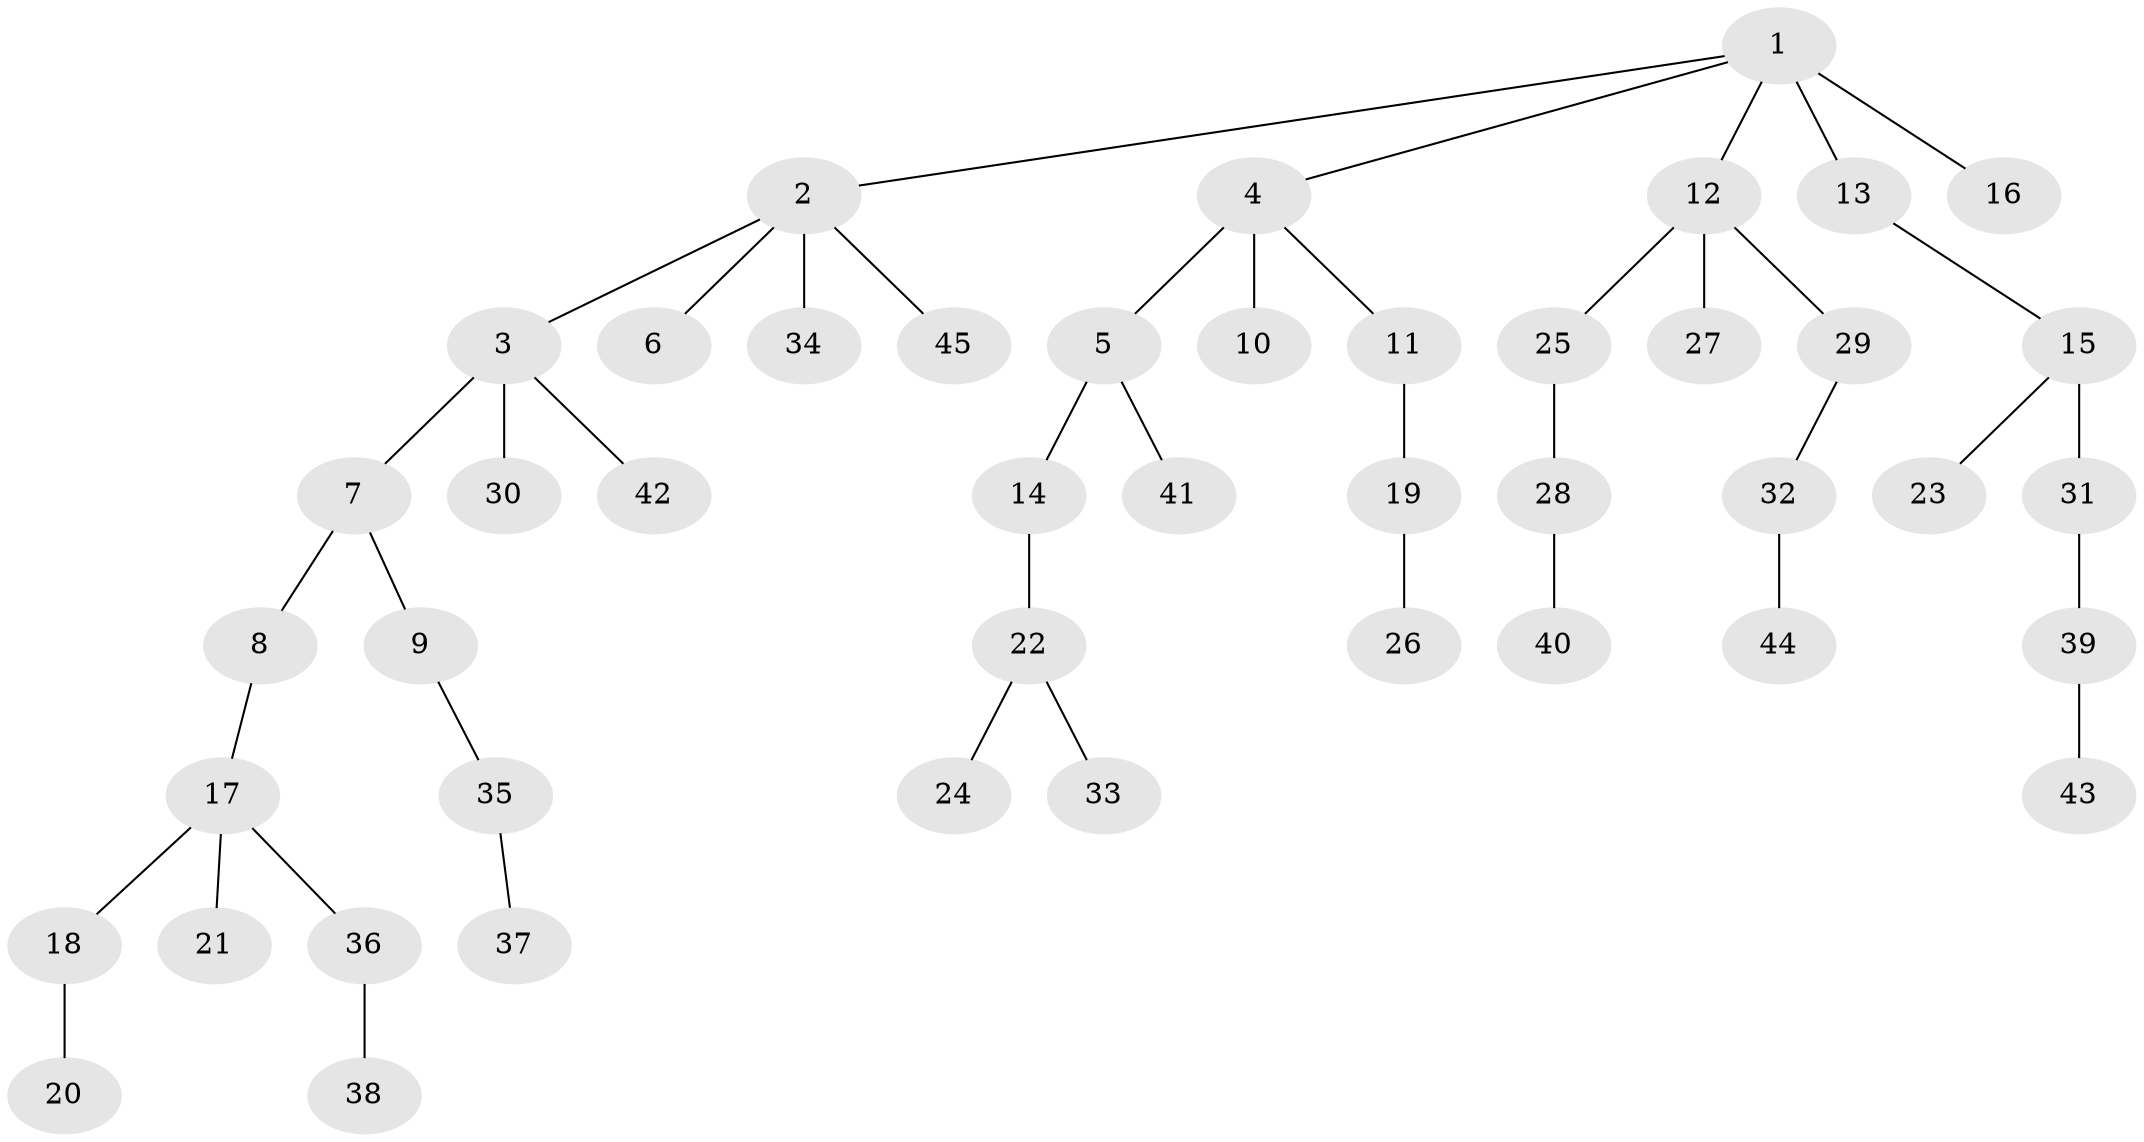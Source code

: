 // original degree distribution, {5: 0.03571428571428571, 6: 0.023809523809523808, 4: 0.07142857142857142, 3: 0.13095238095238096, 2: 0.23809523809523808, 1: 0.5}
// Generated by graph-tools (version 1.1) at 2025/36/03/09/25 02:36:30]
// undirected, 45 vertices, 44 edges
graph export_dot {
graph [start="1"]
  node [color=gray90,style=filled];
  1;
  2;
  3;
  4;
  5;
  6;
  7;
  8;
  9;
  10;
  11;
  12;
  13;
  14;
  15;
  16;
  17;
  18;
  19;
  20;
  21;
  22;
  23;
  24;
  25;
  26;
  27;
  28;
  29;
  30;
  31;
  32;
  33;
  34;
  35;
  36;
  37;
  38;
  39;
  40;
  41;
  42;
  43;
  44;
  45;
  1 -- 2 [weight=1.0];
  1 -- 4 [weight=1.0];
  1 -- 12 [weight=1.0];
  1 -- 13 [weight=1.0];
  1 -- 16 [weight=2.0];
  2 -- 3 [weight=1.0];
  2 -- 6 [weight=1.0];
  2 -- 34 [weight=1.0];
  2 -- 45 [weight=1.0];
  3 -- 7 [weight=1.0];
  3 -- 30 [weight=1.0];
  3 -- 42 [weight=1.0];
  4 -- 5 [weight=2.0];
  4 -- 10 [weight=1.0];
  4 -- 11 [weight=1.0];
  5 -- 14 [weight=1.0];
  5 -- 41 [weight=1.0];
  7 -- 8 [weight=1.0];
  7 -- 9 [weight=1.0];
  8 -- 17 [weight=1.0];
  9 -- 35 [weight=1.0];
  11 -- 19 [weight=1.0];
  12 -- 25 [weight=1.0];
  12 -- 27 [weight=1.0];
  12 -- 29 [weight=2.0];
  13 -- 15 [weight=1.0];
  14 -- 22 [weight=1.0];
  15 -- 23 [weight=1.0];
  15 -- 31 [weight=3.0];
  17 -- 18 [weight=1.0];
  17 -- 21 [weight=1.0];
  17 -- 36 [weight=1.0];
  18 -- 20 [weight=1.0];
  19 -- 26 [weight=1.0];
  22 -- 24 [weight=1.0];
  22 -- 33 [weight=1.0];
  25 -- 28 [weight=1.0];
  28 -- 40 [weight=3.0];
  29 -- 32 [weight=1.0];
  31 -- 39 [weight=1.0];
  32 -- 44 [weight=1.0];
  35 -- 37 [weight=1.0];
  36 -- 38 [weight=1.0];
  39 -- 43 [weight=1.0];
}
